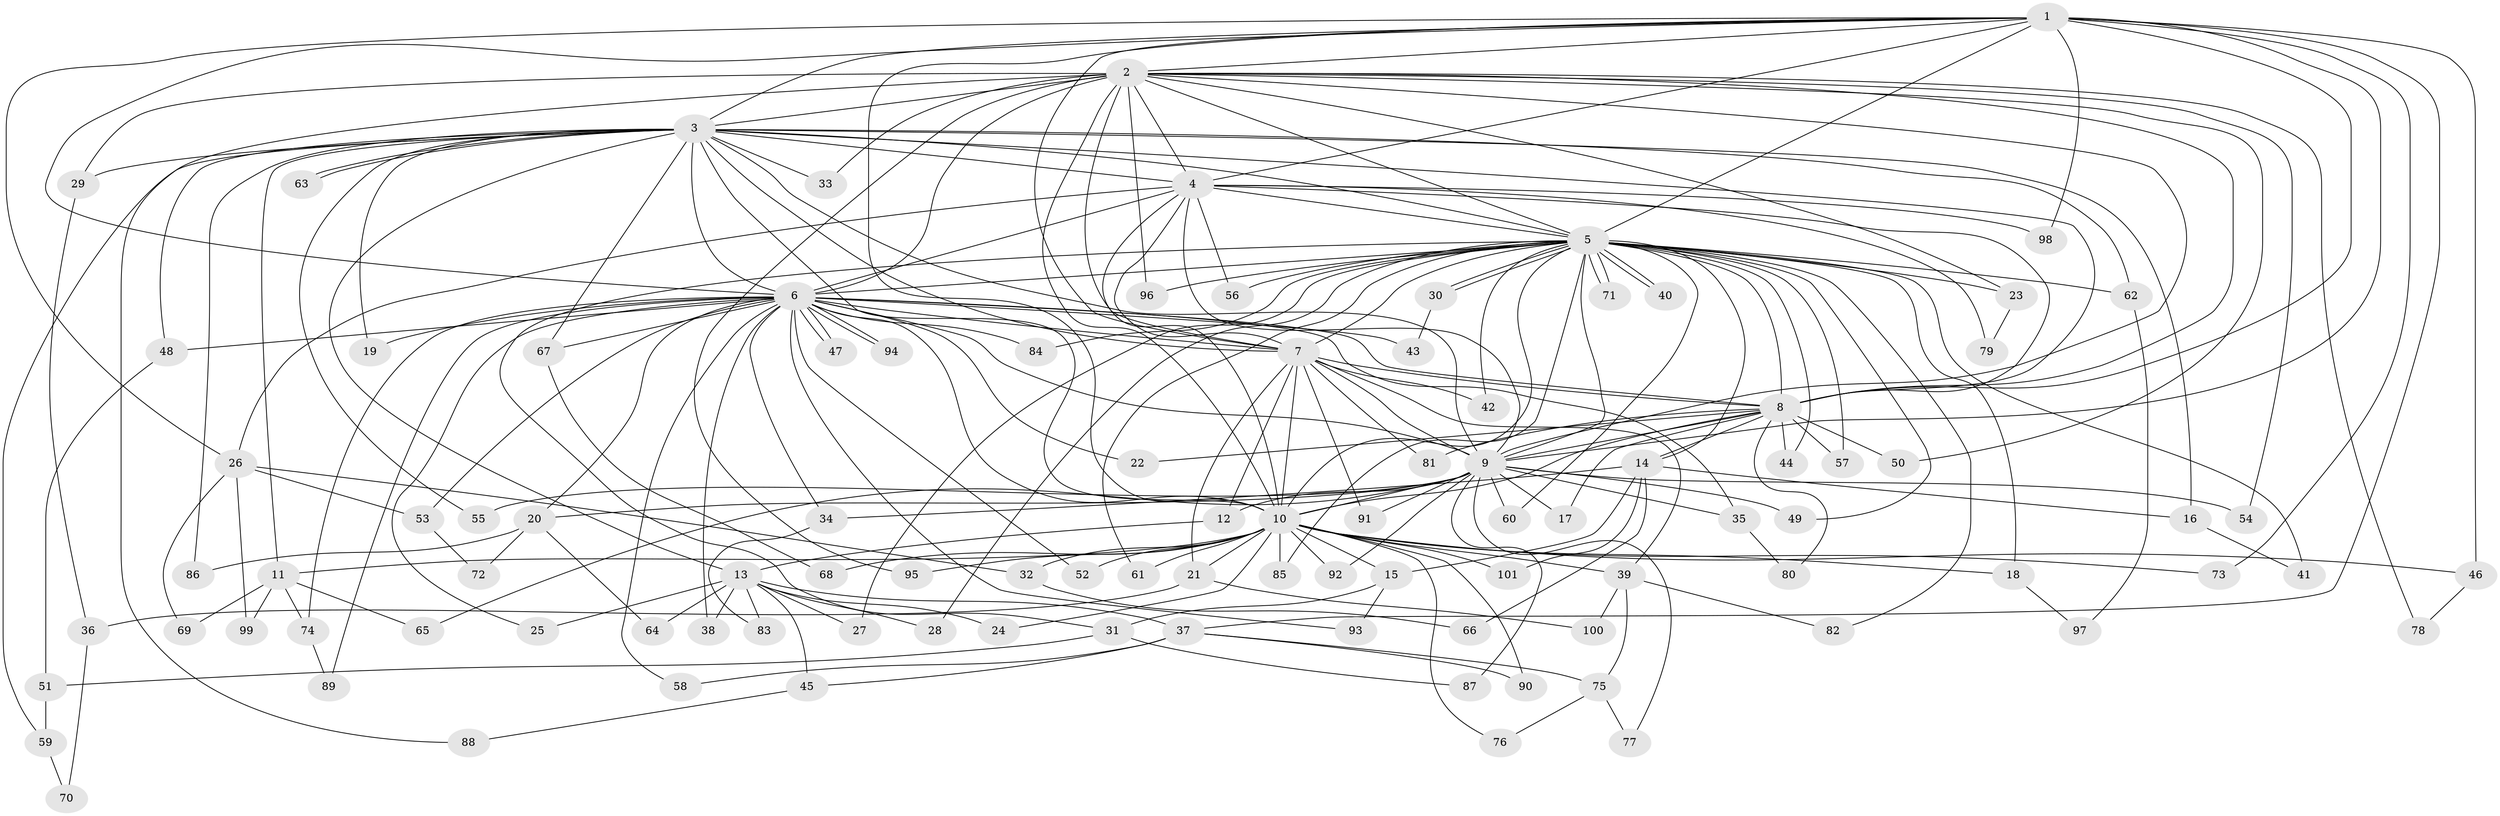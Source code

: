 // Generated by graph-tools (version 1.1) at 2025/43/03/09/25 04:43:37]
// undirected, 101 vertices, 227 edges
graph export_dot {
graph [start="1"]
  node [color=gray90,style=filled];
  1;
  2;
  3;
  4;
  5;
  6;
  7;
  8;
  9;
  10;
  11;
  12;
  13;
  14;
  15;
  16;
  17;
  18;
  19;
  20;
  21;
  22;
  23;
  24;
  25;
  26;
  27;
  28;
  29;
  30;
  31;
  32;
  33;
  34;
  35;
  36;
  37;
  38;
  39;
  40;
  41;
  42;
  43;
  44;
  45;
  46;
  47;
  48;
  49;
  50;
  51;
  52;
  53;
  54;
  55;
  56;
  57;
  58;
  59;
  60;
  61;
  62;
  63;
  64;
  65;
  66;
  67;
  68;
  69;
  70;
  71;
  72;
  73;
  74;
  75;
  76;
  77;
  78;
  79;
  80;
  81;
  82;
  83;
  84;
  85;
  86;
  87;
  88;
  89;
  90;
  91;
  92;
  93;
  94;
  95;
  96;
  97;
  98;
  99;
  100;
  101;
  1 -- 2;
  1 -- 3;
  1 -- 4;
  1 -- 5;
  1 -- 6;
  1 -- 7;
  1 -- 8;
  1 -- 9;
  1 -- 10;
  1 -- 26;
  1 -- 37;
  1 -- 46;
  1 -- 73;
  1 -- 98;
  2 -- 3;
  2 -- 4;
  2 -- 5;
  2 -- 6;
  2 -- 7;
  2 -- 8;
  2 -- 9;
  2 -- 10;
  2 -- 23;
  2 -- 29;
  2 -- 33;
  2 -- 50;
  2 -- 54;
  2 -- 78;
  2 -- 88;
  2 -- 95;
  2 -- 96;
  3 -- 4;
  3 -- 5;
  3 -- 6;
  3 -- 7;
  3 -- 8;
  3 -- 9;
  3 -- 10;
  3 -- 11;
  3 -- 13;
  3 -- 16;
  3 -- 19;
  3 -- 29;
  3 -- 33;
  3 -- 48;
  3 -- 55;
  3 -- 59;
  3 -- 62;
  3 -- 63;
  3 -- 63;
  3 -- 67;
  3 -- 86;
  4 -- 5;
  4 -- 6;
  4 -- 7;
  4 -- 8;
  4 -- 9;
  4 -- 10;
  4 -- 26;
  4 -- 56;
  4 -- 79;
  4 -- 98;
  5 -- 6;
  5 -- 7;
  5 -- 8;
  5 -- 9;
  5 -- 10;
  5 -- 14;
  5 -- 18;
  5 -- 23;
  5 -- 27;
  5 -- 28;
  5 -- 30;
  5 -- 30;
  5 -- 31;
  5 -- 40;
  5 -- 40;
  5 -- 41;
  5 -- 42;
  5 -- 44;
  5 -- 49;
  5 -- 56;
  5 -- 57;
  5 -- 60;
  5 -- 61;
  5 -- 62;
  5 -- 71;
  5 -- 71;
  5 -- 82;
  5 -- 84;
  5 -- 85;
  5 -- 96;
  6 -- 7;
  6 -- 8;
  6 -- 9;
  6 -- 10;
  6 -- 19;
  6 -- 20;
  6 -- 22;
  6 -- 25;
  6 -- 34;
  6 -- 35;
  6 -- 38;
  6 -- 43;
  6 -- 47;
  6 -- 47;
  6 -- 48;
  6 -- 52;
  6 -- 53;
  6 -- 58;
  6 -- 67;
  6 -- 74;
  6 -- 84;
  6 -- 89;
  6 -- 93;
  6 -- 94;
  6 -- 94;
  7 -- 8;
  7 -- 9;
  7 -- 10;
  7 -- 12;
  7 -- 21;
  7 -- 39;
  7 -- 42;
  7 -- 81;
  7 -- 91;
  8 -- 9;
  8 -- 10;
  8 -- 14;
  8 -- 17;
  8 -- 22;
  8 -- 44;
  8 -- 50;
  8 -- 57;
  8 -- 80;
  8 -- 81;
  9 -- 10;
  9 -- 12;
  9 -- 17;
  9 -- 20;
  9 -- 35;
  9 -- 49;
  9 -- 54;
  9 -- 55;
  9 -- 60;
  9 -- 65;
  9 -- 77;
  9 -- 87;
  9 -- 91;
  9 -- 92;
  10 -- 11;
  10 -- 15;
  10 -- 18;
  10 -- 21;
  10 -- 24;
  10 -- 32;
  10 -- 39;
  10 -- 46;
  10 -- 52;
  10 -- 61;
  10 -- 68;
  10 -- 73;
  10 -- 76;
  10 -- 85;
  10 -- 90;
  10 -- 92;
  10 -- 95;
  10 -- 101;
  11 -- 65;
  11 -- 69;
  11 -- 74;
  11 -- 99;
  12 -- 13;
  13 -- 24;
  13 -- 25;
  13 -- 27;
  13 -- 28;
  13 -- 37;
  13 -- 38;
  13 -- 45;
  13 -- 64;
  13 -- 83;
  14 -- 15;
  14 -- 16;
  14 -- 34;
  14 -- 66;
  14 -- 101;
  15 -- 31;
  15 -- 93;
  16 -- 41;
  18 -- 97;
  20 -- 64;
  20 -- 72;
  20 -- 86;
  21 -- 36;
  21 -- 100;
  23 -- 79;
  26 -- 32;
  26 -- 53;
  26 -- 69;
  26 -- 99;
  29 -- 36;
  30 -- 43;
  31 -- 51;
  31 -- 87;
  32 -- 66;
  34 -- 83;
  35 -- 80;
  36 -- 70;
  37 -- 45;
  37 -- 58;
  37 -- 75;
  37 -- 90;
  39 -- 75;
  39 -- 82;
  39 -- 100;
  45 -- 88;
  46 -- 78;
  48 -- 51;
  51 -- 59;
  53 -- 72;
  59 -- 70;
  62 -- 97;
  67 -- 68;
  74 -- 89;
  75 -- 76;
  75 -- 77;
}
